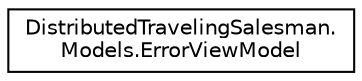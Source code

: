 digraph "Graphical Class Hierarchy"
{
 // INTERACTIVE_SVG=YES
 // LATEX_PDF_SIZE
  edge [fontname="Helvetica",fontsize="10",labelfontname="Helvetica",labelfontsize="10"];
  node [fontname="Helvetica",fontsize="10",shape=record];
  rankdir="LR";
  Node0 [label="DistributedTravelingSalesman.\lModels.ErrorViewModel",height=0.2,width=0.4,color="black", fillcolor="white", style="filled",URL="$class_distributed_traveling_salesman_1_1_models_1_1_error_view_model.html",tooltip=" "];
}
